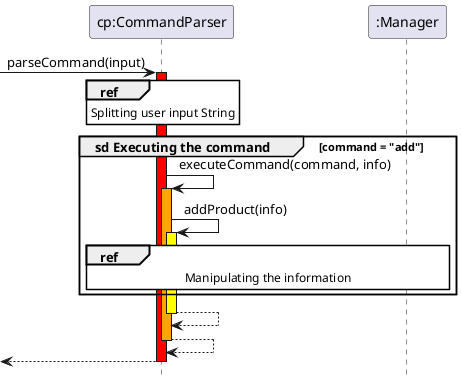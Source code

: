 @startuml
 hide footbox
 skinparam sequenceReferenceBackgroundColor #

 participant "cp:CommandParser" as cp
 participant ":Manager" as m

 -> cp ++ #red: parseCommand(input)

 ref over cp
     Splitting user input String
 end ref

 group sd Executing the command [command = "add"]
     cp -> cp ++ #orange : executeCommand(command, info)
     cp -> cp ++ #yellow : addProduct(info)
     ref over cp, m
         Manipulating the information
     end ref
 end

 return
 return
 return

 @enduml
